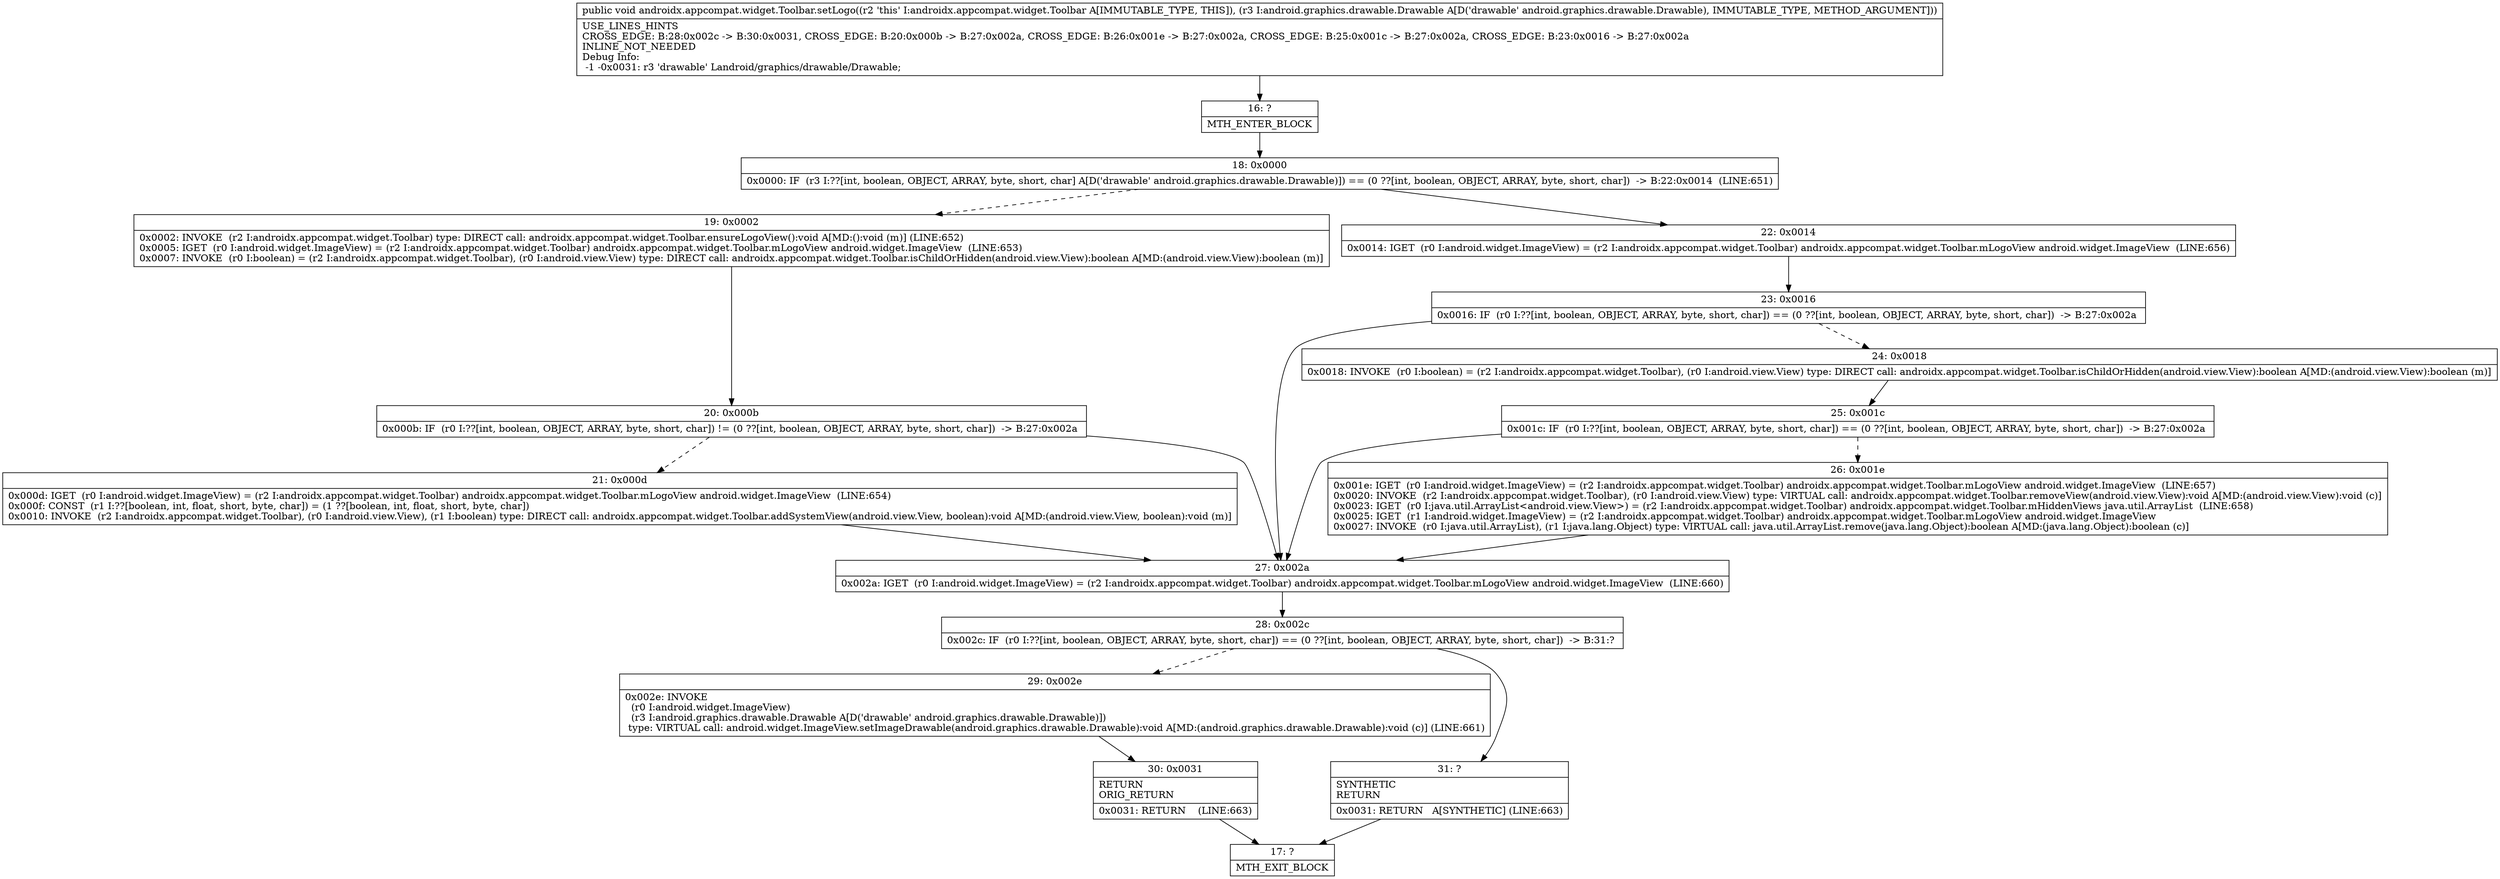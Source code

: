 digraph "CFG forandroidx.appcompat.widget.Toolbar.setLogo(Landroid\/graphics\/drawable\/Drawable;)V" {
Node_16 [shape=record,label="{16\:\ ?|MTH_ENTER_BLOCK\l}"];
Node_18 [shape=record,label="{18\:\ 0x0000|0x0000: IF  (r3 I:??[int, boolean, OBJECT, ARRAY, byte, short, char] A[D('drawable' android.graphics.drawable.Drawable)]) == (0 ??[int, boolean, OBJECT, ARRAY, byte, short, char])  \-\> B:22:0x0014  (LINE:651)\l}"];
Node_19 [shape=record,label="{19\:\ 0x0002|0x0002: INVOKE  (r2 I:androidx.appcompat.widget.Toolbar) type: DIRECT call: androidx.appcompat.widget.Toolbar.ensureLogoView():void A[MD:():void (m)] (LINE:652)\l0x0005: IGET  (r0 I:android.widget.ImageView) = (r2 I:androidx.appcompat.widget.Toolbar) androidx.appcompat.widget.Toolbar.mLogoView android.widget.ImageView  (LINE:653)\l0x0007: INVOKE  (r0 I:boolean) = (r2 I:androidx.appcompat.widget.Toolbar), (r0 I:android.view.View) type: DIRECT call: androidx.appcompat.widget.Toolbar.isChildOrHidden(android.view.View):boolean A[MD:(android.view.View):boolean (m)]\l}"];
Node_20 [shape=record,label="{20\:\ 0x000b|0x000b: IF  (r0 I:??[int, boolean, OBJECT, ARRAY, byte, short, char]) != (0 ??[int, boolean, OBJECT, ARRAY, byte, short, char])  \-\> B:27:0x002a \l}"];
Node_21 [shape=record,label="{21\:\ 0x000d|0x000d: IGET  (r0 I:android.widget.ImageView) = (r2 I:androidx.appcompat.widget.Toolbar) androidx.appcompat.widget.Toolbar.mLogoView android.widget.ImageView  (LINE:654)\l0x000f: CONST  (r1 I:??[boolean, int, float, short, byte, char]) = (1 ??[boolean, int, float, short, byte, char]) \l0x0010: INVOKE  (r2 I:androidx.appcompat.widget.Toolbar), (r0 I:android.view.View), (r1 I:boolean) type: DIRECT call: androidx.appcompat.widget.Toolbar.addSystemView(android.view.View, boolean):void A[MD:(android.view.View, boolean):void (m)]\l}"];
Node_27 [shape=record,label="{27\:\ 0x002a|0x002a: IGET  (r0 I:android.widget.ImageView) = (r2 I:androidx.appcompat.widget.Toolbar) androidx.appcompat.widget.Toolbar.mLogoView android.widget.ImageView  (LINE:660)\l}"];
Node_28 [shape=record,label="{28\:\ 0x002c|0x002c: IF  (r0 I:??[int, boolean, OBJECT, ARRAY, byte, short, char]) == (0 ??[int, boolean, OBJECT, ARRAY, byte, short, char])  \-\> B:31:? \l}"];
Node_29 [shape=record,label="{29\:\ 0x002e|0x002e: INVOKE  \l  (r0 I:android.widget.ImageView)\l  (r3 I:android.graphics.drawable.Drawable A[D('drawable' android.graphics.drawable.Drawable)])\l type: VIRTUAL call: android.widget.ImageView.setImageDrawable(android.graphics.drawable.Drawable):void A[MD:(android.graphics.drawable.Drawable):void (c)] (LINE:661)\l}"];
Node_30 [shape=record,label="{30\:\ 0x0031|RETURN\lORIG_RETURN\l|0x0031: RETURN    (LINE:663)\l}"];
Node_17 [shape=record,label="{17\:\ ?|MTH_EXIT_BLOCK\l}"];
Node_31 [shape=record,label="{31\:\ ?|SYNTHETIC\lRETURN\l|0x0031: RETURN   A[SYNTHETIC] (LINE:663)\l}"];
Node_22 [shape=record,label="{22\:\ 0x0014|0x0014: IGET  (r0 I:android.widget.ImageView) = (r2 I:androidx.appcompat.widget.Toolbar) androidx.appcompat.widget.Toolbar.mLogoView android.widget.ImageView  (LINE:656)\l}"];
Node_23 [shape=record,label="{23\:\ 0x0016|0x0016: IF  (r0 I:??[int, boolean, OBJECT, ARRAY, byte, short, char]) == (0 ??[int, boolean, OBJECT, ARRAY, byte, short, char])  \-\> B:27:0x002a \l}"];
Node_24 [shape=record,label="{24\:\ 0x0018|0x0018: INVOKE  (r0 I:boolean) = (r2 I:androidx.appcompat.widget.Toolbar), (r0 I:android.view.View) type: DIRECT call: androidx.appcompat.widget.Toolbar.isChildOrHidden(android.view.View):boolean A[MD:(android.view.View):boolean (m)]\l}"];
Node_25 [shape=record,label="{25\:\ 0x001c|0x001c: IF  (r0 I:??[int, boolean, OBJECT, ARRAY, byte, short, char]) == (0 ??[int, boolean, OBJECT, ARRAY, byte, short, char])  \-\> B:27:0x002a \l}"];
Node_26 [shape=record,label="{26\:\ 0x001e|0x001e: IGET  (r0 I:android.widget.ImageView) = (r2 I:androidx.appcompat.widget.Toolbar) androidx.appcompat.widget.Toolbar.mLogoView android.widget.ImageView  (LINE:657)\l0x0020: INVOKE  (r2 I:androidx.appcompat.widget.Toolbar), (r0 I:android.view.View) type: VIRTUAL call: androidx.appcompat.widget.Toolbar.removeView(android.view.View):void A[MD:(android.view.View):void (c)]\l0x0023: IGET  (r0 I:java.util.ArrayList\<android.view.View\>) = (r2 I:androidx.appcompat.widget.Toolbar) androidx.appcompat.widget.Toolbar.mHiddenViews java.util.ArrayList  (LINE:658)\l0x0025: IGET  (r1 I:android.widget.ImageView) = (r2 I:androidx.appcompat.widget.Toolbar) androidx.appcompat.widget.Toolbar.mLogoView android.widget.ImageView \l0x0027: INVOKE  (r0 I:java.util.ArrayList), (r1 I:java.lang.Object) type: VIRTUAL call: java.util.ArrayList.remove(java.lang.Object):boolean A[MD:(java.lang.Object):boolean (c)]\l}"];
MethodNode[shape=record,label="{public void androidx.appcompat.widget.Toolbar.setLogo((r2 'this' I:androidx.appcompat.widget.Toolbar A[IMMUTABLE_TYPE, THIS]), (r3 I:android.graphics.drawable.Drawable A[D('drawable' android.graphics.drawable.Drawable), IMMUTABLE_TYPE, METHOD_ARGUMENT]))  | USE_LINES_HINTS\lCROSS_EDGE: B:28:0x002c \-\> B:30:0x0031, CROSS_EDGE: B:20:0x000b \-\> B:27:0x002a, CROSS_EDGE: B:26:0x001e \-\> B:27:0x002a, CROSS_EDGE: B:25:0x001c \-\> B:27:0x002a, CROSS_EDGE: B:23:0x0016 \-\> B:27:0x002a\lINLINE_NOT_NEEDED\lDebug Info:\l  \-1 \-0x0031: r3 'drawable' Landroid\/graphics\/drawable\/Drawable;\l}"];
MethodNode -> Node_16;Node_16 -> Node_18;
Node_18 -> Node_19[style=dashed];
Node_18 -> Node_22;
Node_19 -> Node_20;
Node_20 -> Node_21[style=dashed];
Node_20 -> Node_27;
Node_21 -> Node_27;
Node_27 -> Node_28;
Node_28 -> Node_29[style=dashed];
Node_28 -> Node_31;
Node_29 -> Node_30;
Node_30 -> Node_17;
Node_31 -> Node_17;
Node_22 -> Node_23;
Node_23 -> Node_24[style=dashed];
Node_23 -> Node_27;
Node_24 -> Node_25;
Node_25 -> Node_26[style=dashed];
Node_25 -> Node_27;
Node_26 -> Node_27;
}

